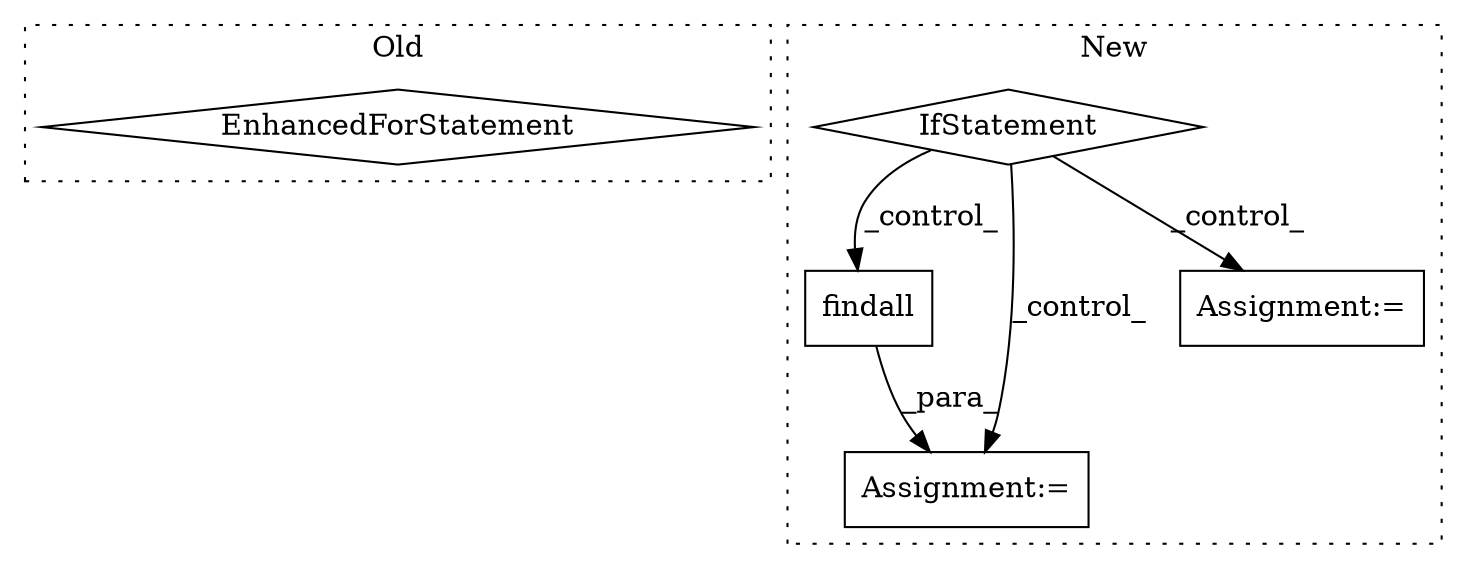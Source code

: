 digraph G {
subgraph cluster0 {
1 [label="EnhancedForStatement" a="70" s="3966,4090" l="57,2" shape="diamond"];
label = "Old";
style="dotted";
}
subgraph cluster1 {
2 [label="findall" a="32" s="4270,4295" l="8,1" shape="box"];
3 [label="Assignment:=" a="7" s="4216" l="90" shape="box"];
4 [label="IfStatement" a="25" s="4066,4083" l="4,2" shape="diamond"];
5 [label="Assignment:=" a="7" s="4649,4777" l="61,2" shape="box"];
label = "New";
style="dotted";
}
2 -> 3 [label="_para_"];
4 -> 5 [label="_control_"];
4 -> 3 [label="_control_"];
4 -> 2 [label="_control_"];
}